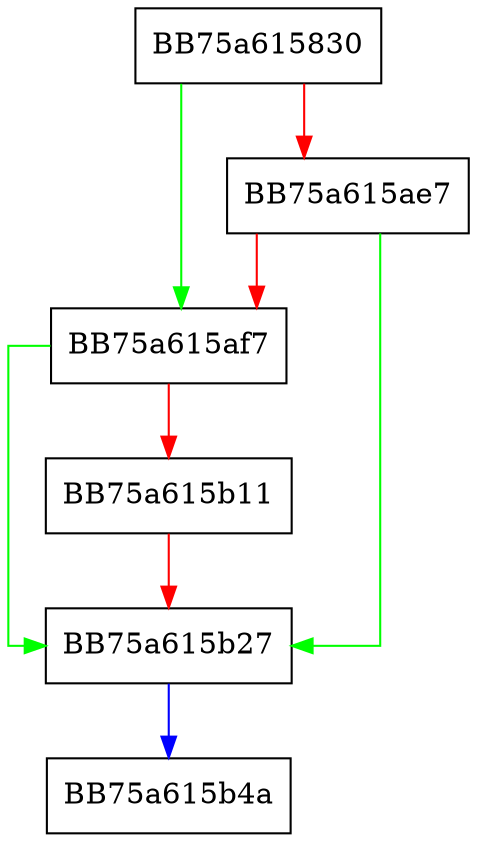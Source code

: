 digraph _get_profile_cves_json {
  node [shape="box"];
  graph [splines=ortho];
  BB75a615830 -> BB75a615af7 [color="green"];
  BB75a615830 -> BB75a615ae7 [color="red"];
  BB75a615ae7 -> BB75a615b27 [color="green"];
  BB75a615ae7 -> BB75a615af7 [color="red"];
  BB75a615af7 -> BB75a615b27 [color="green"];
  BB75a615af7 -> BB75a615b11 [color="red"];
  BB75a615b11 -> BB75a615b27 [color="red"];
  BB75a615b27 -> BB75a615b4a [color="blue"];
}